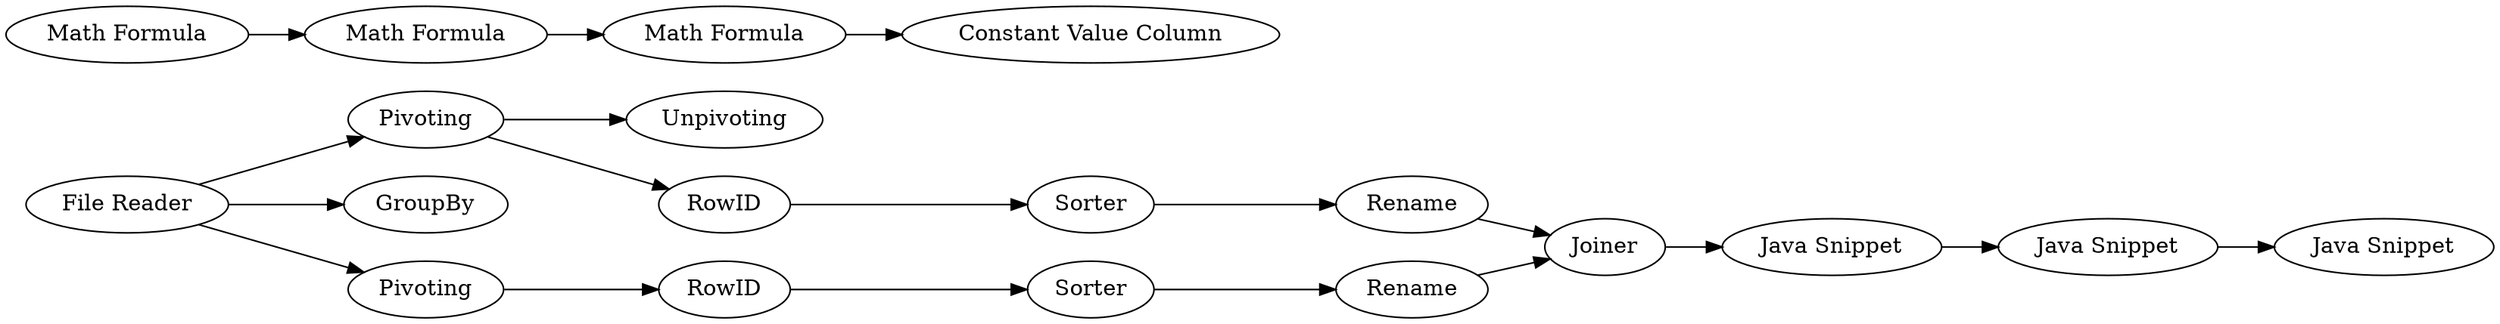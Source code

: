 digraph {
	"-1923449196282484745_17" [label=Sorter]
	"-1923449196282484745_19" [label=Pivoting]
	"-1923449196282484745_1" [label="File Reader"]
	"-8300776661864634713_17" [label="Math Formula"]
	"-1923449196282484745_10" [label=Rename]
	"-8300776661864634713_20" [label="Java Snippet"]
	"-1923449196282484745_24" [label="Constant Value Column"]
	"-8300776661864634713_21" [label="Java Snippet"]
	"-1923449196282484745_3" [label=GroupBy]
	"-8300776661864634713_19" [label="Java Snippet"]
	"-1923449196282484745_23" [label=Unpivoting]
	"-8300776661864634713_18" [label="Math Formula"]
	"-1923449196282484745_22" [label=RowID]
	"-1923449196282484745_18" [label=Joiner]
	"-1923449196282484745_11" [label=Rename]
	"-1923449196282484745_16" [label=Sorter]
	"-8300776661864634713_16" [label="Math Formula"]
	"-1923449196282484745_21" [label=RowID]
	"-1923449196282484745_20" [label=Pivoting]
	"-8300776661864634713_16" -> "-8300776661864634713_17"
	"-1923449196282484745_10" -> "-1923449196282484745_18"
	"-1923449196282484745_11" -> "-1923449196282484745_18"
	"-1923449196282484745_1" -> "-1923449196282484745_3"
	"-1923449196282484745_1" -> "-1923449196282484745_20"
	"-1923449196282484745_20" -> "-1923449196282484745_21"
	"-1923449196282484745_1" -> "-1923449196282484745_19"
	"-8300776661864634713_19" -> "-8300776661864634713_20"
	"-8300776661864634713_18" -> "-1923449196282484745_24"
	"-1923449196282484745_18" -> "-8300776661864634713_19"
	"-1923449196282484745_22" -> "-1923449196282484745_17"
	"-1923449196282484745_16" -> "-1923449196282484745_10"
	"-8300776661864634713_20" -> "-8300776661864634713_21"
	"-1923449196282484745_21" -> "-1923449196282484745_16"
	"-1923449196282484745_17" -> "-1923449196282484745_11"
	"-8300776661864634713_17" -> "-8300776661864634713_18"
	"-1923449196282484745_19" -> "-1923449196282484745_23"
	"-1923449196282484745_19" -> "-1923449196282484745_22"
	rankdir=LR
}
